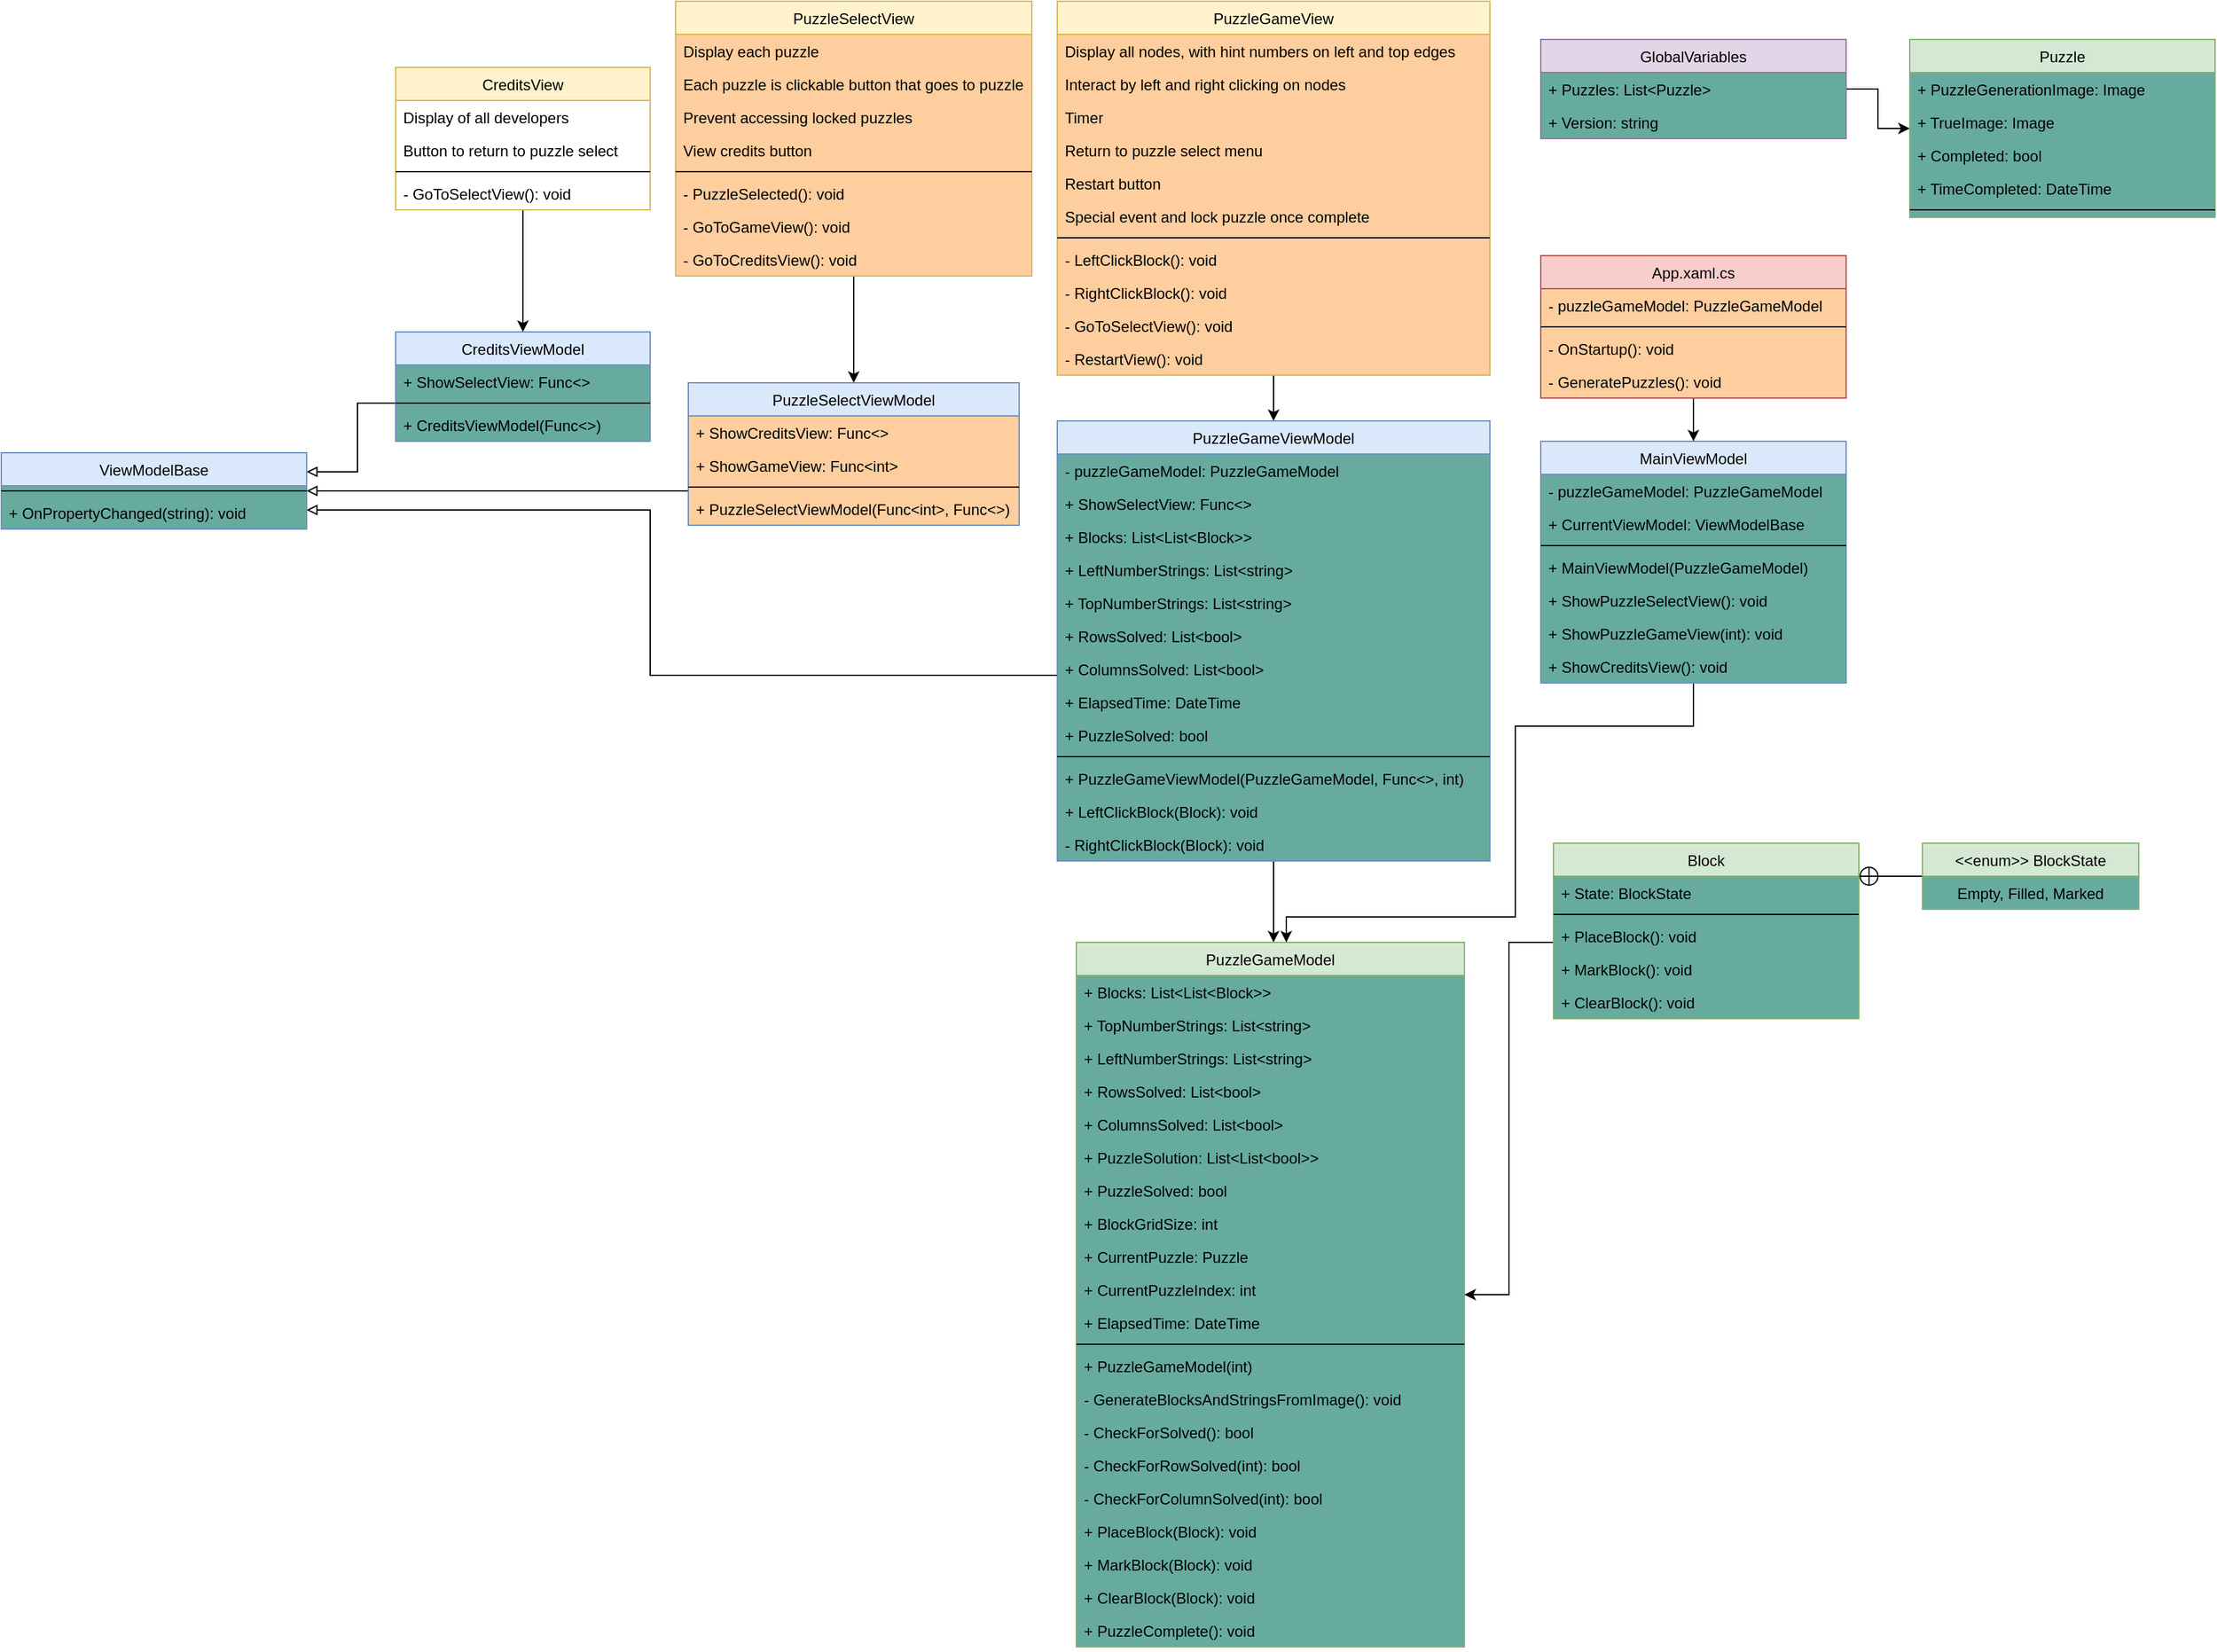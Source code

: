 <mxfile version="14.1.8" type="device"><diagram id="C5RBs43oDa-KdzZeNtuy" name="Page-1"><mxGraphModel dx="2822" dy="833" grid="1" gridSize="10" guides="1" tooltips="1" connect="1" arrows="1" fold="1" page="1" pageScale="1" pageWidth="1400" pageHeight="850" math="0" shadow="0"><root><mxCell id="WIyWlLk6GJQsqaUBKTNV-0"/><mxCell id="WIyWlLk6GJQsqaUBKTNV-1" parent="WIyWlLk6GJQsqaUBKTNV-0"/><mxCell id="A2Olrte9TeR_grcELRQv-78" style="edgeStyle=orthogonalEdgeStyle;rounded=0;orthogonalLoop=1;jettySize=auto;html=1;endArrow=classic;endFill=1;fontColor=#000000;" parent="WIyWlLk6GJQsqaUBKTNV-1" source="zkfFHV4jXpPFQw0GAbJ--17" target="A2Olrte9TeR_grcELRQv-28" edge="1"><mxGeometry relative="1" as="geometry"/></mxCell><mxCell id="zkfFHV4jXpPFQw0GAbJ--17" value="PuzzleSelectView" style="swimlane;fontStyle=0;align=center;verticalAlign=top;childLayout=stackLayout;horizontal=1;startSize=26;horizontalStack=0;resizeParent=1;resizeLast=0;collapsible=1;marginBottom=0;rounded=0;shadow=0;strokeWidth=1;fillColor=#fff2cc;strokeColor=#d6b656;swimlaneFillColor=#FFCE9F;fontColor=#000000;" parent="WIyWlLk6GJQsqaUBKTNV-1" vertex="1"><mxGeometry x="260" y="10" width="280" height="216" as="geometry"><mxRectangle x="550" y="140" width="160" height="26" as="alternateBounds"/></mxGeometry></mxCell><mxCell id="A2Olrte9TeR_grcELRQv-19" value="Display each puzzle" style="text;align=left;verticalAlign=top;spacingLeft=4;spacingRight=4;overflow=hidden;rotatable=0;points=[[0,0.5],[1,0.5]];portConstraint=eastwest;rounded=0;shadow=0;html=0;fontColor=#000000;" parent="zkfFHV4jXpPFQw0GAbJ--17" vertex="1"><mxGeometry y="26" width="280" height="26" as="geometry"/></mxCell><mxCell id="zkfFHV4jXpPFQw0GAbJ--22" value="Each puzzle is clickable button that goes to puzzle" style="text;align=left;verticalAlign=top;spacingLeft=4;spacingRight=4;overflow=hidden;rotatable=0;points=[[0,0.5],[1,0.5]];portConstraint=eastwest;rounded=0;shadow=0;html=0;fontColor=#000000;" parent="zkfFHV4jXpPFQw0GAbJ--17" vertex="1"><mxGeometry y="52" width="280" height="26" as="geometry"/></mxCell><mxCell id="A2Olrte9TeR_grcELRQv-10" value="Prevent accessing locked puzzles" style="text;align=left;verticalAlign=top;spacingLeft=4;spacingRight=4;overflow=hidden;rotatable=0;points=[[0,0.5],[1,0.5]];portConstraint=eastwest;rounded=0;shadow=0;html=0;fontColor=#000000;" parent="zkfFHV4jXpPFQw0GAbJ--17" vertex="1"><mxGeometry y="78" width="280" height="26" as="geometry"/></mxCell><mxCell id="A2Olrte9TeR_grcELRQv-9" value="View credits button" style="text;align=left;verticalAlign=top;spacingLeft=4;spacingRight=4;overflow=hidden;rotatable=0;points=[[0,0.5],[1,0.5]];portConstraint=eastwest;rounded=0;shadow=0;html=0;fontColor=#000000;" parent="zkfFHV4jXpPFQw0GAbJ--17" vertex="1"><mxGeometry y="104" width="280" height="26" as="geometry"/></mxCell><mxCell id="zkfFHV4jXpPFQw0GAbJ--23" value="" style="line;html=1;strokeWidth=1;align=left;verticalAlign=middle;spacingTop=-1;spacingLeft=3;spacingRight=3;rotatable=0;labelPosition=right;points=[];portConstraint=eastwest;fontColor=#000000;" parent="zkfFHV4jXpPFQw0GAbJ--17" vertex="1"><mxGeometry y="130" width="280" height="8" as="geometry"/></mxCell><mxCell id="A2Olrte9TeR_grcELRQv-31" value="- PuzzleSelected(): void" style="text;align=left;verticalAlign=top;spacingLeft=4;spacingRight=4;overflow=hidden;rotatable=0;points=[[0,0.5],[1,0.5]];portConstraint=eastwest;rounded=0;shadow=0;html=0;fontColor=#000000;" parent="zkfFHV4jXpPFQw0GAbJ--17" vertex="1"><mxGeometry y="138" width="280" height="26" as="geometry"/></mxCell><mxCell id="FOwEq_T3VrUJt2BuHE4M-60" value="- GoToGameView(): void" style="text;align=left;verticalAlign=top;spacingLeft=4;spacingRight=4;overflow=hidden;rotatable=0;points=[[0,0.5],[1,0.5]];portConstraint=eastwest;rounded=0;shadow=0;html=0;fontColor=#000000;" parent="zkfFHV4jXpPFQw0GAbJ--17" vertex="1"><mxGeometry y="164" width="280" height="26" as="geometry"/></mxCell><mxCell id="FOwEq_T3VrUJt2BuHE4M-59" value="- GoToCreditsView(): void" style="text;align=left;verticalAlign=top;spacingLeft=4;spacingRight=4;overflow=hidden;rotatable=0;points=[[0,0.5],[1,0.5]];portConstraint=eastwest;rounded=0;shadow=0;html=0;fontColor=#000000;" parent="zkfFHV4jXpPFQw0GAbJ--17" vertex="1"><mxGeometry y="190" width="280" height="26" as="geometry"/></mxCell><mxCell id="FOwEq_T3VrUJt2BuHE4M-18" style="edgeStyle=orthogonalEdgeStyle;rounded=0;orthogonalLoop=1;jettySize=auto;html=1;entryX=1;entryY=0.25;entryDx=0;entryDy=0;endArrow=block;endFill=0;" parent="WIyWlLk6GJQsqaUBKTNV-1" source="A2Olrte9TeR_grcELRQv-0" target="FOwEq_T3VrUJt2BuHE4M-5" edge="1"><mxGeometry relative="1" as="geometry"><Array as="points"><mxPoint x="10" y="326"/><mxPoint x="10" y="380"/></Array></mxGeometry></mxCell><mxCell id="A2Olrte9TeR_grcELRQv-0" value="CreditsViewModel" style="swimlane;fontStyle=0;align=center;verticalAlign=top;childLayout=stackLayout;horizontal=1;startSize=26;horizontalStack=0;resizeParent=1;resizeLast=0;collapsible=1;marginBottom=0;rounded=0;shadow=0;strokeWidth=1;fillColor=#dae8fc;strokeColor=#6c8ebf;swimlaneFillColor=#67AB9F;fontColor=#000000;" parent="WIyWlLk6GJQsqaUBKTNV-1" vertex="1"><mxGeometry x="40" y="270" width="200" height="86" as="geometry"><mxRectangle x="550" y="140" width="160" height="26" as="alternateBounds"/></mxGeometry></mxCell><mxCell id="FOwEq_T3VrUJt2BuHE4M-63" value="+ ShowSelectView: Func&lt;&gt;" style="text;align=left;verticalAlign=top;spacingLeft=4;spacingRight=4;overflow=hidden;rotatable=0;points=[[0,0.5],[1,0.5]];portConstraint=eastwest;rounded=0;shadow=0;html=0;fontColor=#000000;" parent="A2Olrte9TeR_grcELRQv-0" vertex="1"><mxGeometry y="26" width="200" height="26" as="geometry"/></mxCell><mxCell id="A2Olrte9TeR_grcELRQv-6" value="" style="line;html=1;strokeWidth=1;align=left;verticalAlign=middle;spacingTop=-1;spacingLeft=3;spacingRight=3;rotatable=0;labelPosition=right;points=[];portConstraint=eastwest;fontColor=#000000;" parent="A2Olrte9TeR_grcELRQv-0" vertex="1"><mxGeometry y="52" width="200" height="8" as="geometry"/></mxCell><mxCell id="FOwEq_T3VrUJt2BuHE4M-41" value="+ CreditsViewModel(Func&lt;&gt;)" style="text;align=left;verticalAlign=top;spacingLeft=4;spacingRight=4;overflow=hidden;rotatable=0;points=[[0,0.5],[1,0.5]];portConstraint=eastwest;rounded=0;shadow=0;html=0;fontColor=#000000;" parent="A2Olrte9TeR_grcELRQv-0" vertex="1"><mxGeometry y="60" width="200" height="26" as="geometry"/></mxCell><mxCell id="A2Olrte9TeR_grcELRQv-77" style="edgeStyle=orthogonalEdgeStyle;rounded=0;orthogonalLoop=1;jettySize=auto;html=1;endArrow=classic;endFill=1;fontColor=#000000;" parent="WIyWlLk6GJQsqaUBKTNV-1" source="A2Olrte9TeR_grcELRQv-12" target="A2Olrte9TeR_grcELRQv-0" edge="1"><mxGeometry relative="1" as="geometry"/></mxCell><mxCell id="A2Olrte9TeR_grcELRQv-12" value="CreditsView" style="swimlane;fontStyle=0;align=center;verticalAlign=top;childLayout=stackLayout;horizontal=1;startSize=26;horizontalStack=0;resizeParent=1;resizeLast=0;collapsible=1;marginBottom=0;rounded=0;shadow=0;strokeWidth=1;fillColor=#fff2cc;strokeColor=#d6b656;swimlaneFillColor=#FFFFFF;fontColor=#000000;" parent="WIyWlLk6GJQsqaUBKTNV-1" vertex="1"><mxGeometry x="40" y="62" width="200" height="112" as="geometry"><mxRectangle x="550" y="140" width="160" height="26" as="alternateBounds"/></mxGeometry></mxCell><mxCell id="A2Olrte9TeR_grcELRQv-18" value="Display of all developers" style="text;align=left;verticalAlign=top;spacingLeft=4;spacingRight=4;overflow=hidden;rotatable=0;points=[[0,0.5],[1,0.5]];portConstraint=eastwest;rounded=0;shadow=0;html=0;fontColor=#000000;" parent="A2Olrte9TeR_grcELRQv-12" vertex="1"><mxGeometry y="26" width="200" height="26" as="geometry"/></mxCell><mxCell id="A2Olrte9TeR_grcELRQv-13" value="Button to return to puzzle select" style="text;align=left;verticalAlign=top;spacingLeft=4;spacingRight=4;overflow=hidden;rotatable=0;points=[[0,0.5],[1,0.5]];portConstraint=eastwest;rounded=0;shadow=0;html=0;fontColor=#000000;" parent="A2Olrte9TeR_grcELRQv-12" vertex="1"><mxGeometry y="52" width="200" height="26" as="geometry"/></mxCell><mxCell id="A2Olrte9TeR_grcELRQv-17" value="" style="line;html=1;strokeWidth=1;align=left;verticalAlign=middle;spacingTop=-1;spacingLeft=3;spacingRight=3;rotatable=0;labelPosition=right;points=[];portConstraint=eastwest;fontColor=#000000;" parent="A2Olrte9TeR_grcELRQv-12" vertex="1"><mxGeometry y="78" width="200" height="8" as="geometry"/></mxCell><mxCell id="FOwEq_T3VrUJt2BuHE4M-58" value="- GoToSelectView(): void" style="text;align=left;verticalAlign=top;spacingLeft=4;spacingRight=4;overflow=hidden;rotatable=0;points=[[0,0.5],[1,0.5]];portConstraint=eastwest;rounded=0;shadow=0;html=0;fontColor=#000000;" parent="A2Olrte9TeR_grcELRQv-12" vertex="1"><mxGeometry y="86" width="200" height="26" as="geometry"/></mxCell><mxCell id="A2Olrte9TeR_grcELRQv-74" style="edgeStyle=orthogonalEdgeStyle;rounded=0;orthogonalLoop=1;jettySize=auto;html=1;endArrow=classic;endFill=1;fontColor=#000000;" parent="WIyWlLk6GJQsqaUBKTNV-1" source="A2Olrte9TeR_grcELRQv-20" target="A2Olrte9TeR_grcELRQv-34" edge="1"><mxGeometry relative="1" as="geometry"><Array as="points"><mxPoint x="730" y="320"/><mxPoint x="730" y="320"/></Array></mxGeometry></mxCell><mxCell id="A2Olrte9TeR_grcELRQv-20" value="PuzzleGameView" style="swimlane;fontStyle=0;align=center;verticalAlign=top;childLayout=stackLayout;horizontal=1;startSize=26;horizontalStack=0;resizeParent=1;resizeLast=0;collapsible=1;marginBottom=0;rounded=0;shadow=0;strokeWidth=1;fillColor=#fff2cc;strokeColor=#d6b656;swimlaneFillColor=#FFCE9F;fontColor=#000000;" parent="WIyWlLk6GJQsqaUBKTNV-1" vertex="1"><mxGeometry x="560" y="10" width="340" height="294" as="geometry"><mxRectangle x="550" y="140" width="160" height="26" as="alternateBounds"/></mxGeometry></mxCell><mxCell id="A2Olrte9TeR_grcELRQv-21" value="Display all nodes, with hint numbers on left and top edges" style="text;align=left;verticalAlign=top;spacingLeft=4;spacingRight=4;overflow=hidden;rotatable=0;points=[[0,0.5],[1,0.5]];portConstraint=eastwest;rounded=0;shadow=0;html=0;fontColor=#000000;" parent="A2Olrte9TeR_grcELRQv-20" vertex="1"><mxGeometry y="26" width="340" height="26" as="geometry"/></mxCell><mxCell id="A2Olrte9TeR_grcELRQv-22" value="Interact by left and right clicking on nodes" style="text;align=left;verticalAlign=top;spacingLeft=4;spacingRight=4;overflow=hidden;rotatable=0;points=[[0,0.5],[1,0.5]];portConstraint=eastwest;rounded=0;shadow=0;html=0;fontColor=#000000;" parent="A2Olrte9TeR_grcELRQv-20" vertex="1"><mxGeometry y="52" width="340" height="26" as="geometry"/></mxCell><mxCell id="A2Olrte9TeR_grcELRQv-23" value="Timer" style="text;align=left;verticalAlign=top;spacingLeft=4;spacingRight=4;overflow=hidden;rotatable=0;points=[[0,0.5],[1,0.5]];portConstraint=eastwest;rounded=0;shadow=0;html=0;fontColor=#000000;" parent="A2Olrte9TeR_grcELRQv-20" vertex="1"><mxGeometry y="78" width="340" height="26" as="geometry"/></mxCell><mxCell id="A2Olrte9TeR_grcELRQv-24" value="Return to puzzle select menu" style="text;align=left;verticalAlign=top;spacingLeft=4;spacingRight=4;overflow=hidden;rotatable=0;points=[[0,0.5],[1,0.5]];portConstraint=eastwest;rounded=0;shadow=0;html=0;fontColor=#000000;" parent="A2Olrte9TeR_grcELRQv-20" vertex="1"><mxGeometry y="104" width="340" height="26" as="geometry"/></mxCell><mxCell id="A2Olrte9TeR_grcELRQv-25" value="Restart button" style="text;align=left;verticalAlign=top;spacingLeft=4;spacingRight=4;overflow=hidden;rotatable=0;points=[[0,0.5],[1,0.5]];portConstraint=eastwest;rounded=0;shadow=0;html=0;fontColor=#000000;" parent="A2Olrte9TeR_grcELRQv-20" vertex="1"><mxGeometry y="130" width="340" height="26" as="geometry"/></mxCell><mxCell id="A2Olrte9TeR_grcELRQv-27" value="Special event and lock puzzle once complete" style="text;align=left;verticalAlign=top;spacingLeft=4;spacingRight=4;overflow=hidden;rotatable=0;points=[[0,0.5],[1,0.5]];portConstraint=eastwest;rounded=0;shadow=0;html=0;fontColor=#000000;" parent="A2Olrte9TeR_grcELRQv-20" vertex="1"><mxGeometry y="156" width="340" height="26" as="geometry"/></mxCell><mxCell id="A2Olrte9TeR_grcELRQv-26" value="" style="line;html=1;strokeWidth=1;align=left;verticalAlign=middle;spacingTop=-1;spacingLeft=3;spacingRight=3;rotatable=0;labelPosition=right;points=[];portConstraint=eastwest;fontColor=#000000;" parent="A2Olrte9TeR_grcELRQv-20" vertex="1"><mxGeometry y="182" width="340" height="8" as="geometry"/></mxCell><mxCell id="A2Olrte9TeR_grcELRQv-47" value="- LeftClickBlock(): void" style="text;align=left;verticalAlign=top;spacingLeft=4;spacingRight=4;overflow=hidden;rotatable=0;points=[[0,0.5],[1,0.5]];portConstraint=eastwest;rounded=0;shadow=0;html=0;fontColor=#000000;" parent="A2Olrte9TeR_grcELRQv-20" vertex="1"><mxGeometry y="190" width="340" height="26" as="geometry"/></mxCell><mxCell id="A2Olrte9TeR_grcELRQv-48" value="- RightClickBlock(): void" style="text;align=left;verticalAlign=top;spacingLeft=4;spacingRight=4;overflow=hidden;rotatable=0;points=[[0,0.5],[1,0.5]];portConstraint=eastwest;rounded=0;shadow=0;html=0;fontColor=#000000;" parent="A2Olrte9TeR_grcELRQv-20" vertex="1"><mxGeometry y="216" width="340" height="26" as="geometry"/></mxCell><mxCell id="FOwEq_T3VrUJt2BuHE4M-61" value="- GoToSelectView(): void" style="text;align=left;verticalAlign=top;spacingLeft=4;spacingRight=4;overflow=hidden;rotatable=0;points=[[0,0.5],[1,0.5]];portConstraint=eastwest;rounded=0;shadow=0;html=0;fontColor=#000000;" parent="A2Olrte9TeR_grcELRQv-20" vertex="1"><mxGeometry y="242" width="340" height="26" as="geometry"/></mxCell><mxCell id="FOwEq_T3VrUJt2BuHE4M-62" value="- RestartView(): void" style="text;align=left;verticalAlign=top;spacingLeft=4;spacingRight=4;overflow=hidden;rotatable=0;points=[[0,0.5],[1,0.5]];portConstraint=eastwest;rounded=0;shadow=0;html=0;fontColor=#000000;" parent="A2Olrte9TeR_grcELRQv-20" vertex="1"><mxGeometry y="268" width="340" height="26" as="geometry"/></mxCell><mxCell id="FOwEq_T3VrUJt2BuHE4M-15" style="edgeStyle=orthogonalEdgeStyle;rounded=0;orthogonalLoop=1;jettySize=auto;html=1;endArrow=block;endFill=0;" parent="WIyWlLk6GJQsqaUBKTNV-1" source="A2Olrte9TeR_grcELRQv-28" target="FOwEq_T3VrUJt2BuHE4M-5" edge="1"><mxGeometry relative="1" as="geometry"><Array as="points"><mxPoint x="180" y="395"/><mxPoint x="180" y="395"/></Array></mxGeometry></mxCell><mxCell id="A2Olrte9TeR_grcELRQv-28" value="PuzzleSelectViewModel" style="swimlane;fontStyle=0;align=center;verticalAlign=top;childLayout=stackLayout;horizontal=1;startSize=26;horizontalStack=0;resizeParent=1;resizeLast=0;collapsible=1;marginBottom=0;rounded=0;shadow=0;strokeWidth=1;fillColor=#dae8fc;strokeColor=#6c8ebf;swimlaneFillColor=#FFCE9F;fontColor=#000000;" parent="WIyWlLk6GJQsqaUBKTNV-1" vertex="1"><mxGeometry x="270" y="310" width="260" height="112" as="geometry"><mxRectangle x="550" y="140" width="160" height="26" as="alternateBounds"/></mxGeometry></mxCell><mxCell id="FOwEq_T3VrUJt2BuHE4M-65" value="+ ShowCreditsView: Func&lt;&gt;" style="text;align=left;verticalAlign=top;spacingLeft=4;spacingRight=4;overflow=hidden;rotatable=0;points=[[0,0.5],[1,0.5]];portConstraint=eastwest;rounded=0;shadow=0;html=0;fontColor=#000000;" parent="A2Olrte9TeR_grcELRQv-28" vertex="1"><mxGeometry y="26" width="260" height="26" as="geometry"/></mxCell><mxCell id="FOwEq_T3VrUJt2BuHE4M-64" value="+ ShowGameView: Func&lt;int&gt;" style="text;align=left;verticalAlign=top;spacingLeft=4;spacingRight=4;overflow=hidden;rotatable=0;points=[[0,0.5],[1,0.5]];portConstraint=eastwest;rounded=0;shadow=0;html=0;fontColor=#000000;" parent="A2Olrte9TeR_grcELRQv-28" vertex="1"><mxGeometry y="52" width="260" height="26" as="geometry"/></mxCell><mxCell id="A2Olrte9TeR_grcELRQv-30" value="" style="line;html=1;strokeWidth=1;align=left;verticalAlign=middle;spacingTop=-1;spacingLeft=3;spacingRight=3;rotatable=0;labelPosition=right;points=[];portConstraint=eastwest;fontColor=#000000;" parent="A2Olrte9TeR_grcELRQv-28" vertex="1"><mxGeometry y="78" width="260" height="8" as="geometry"/></mxCell><mxCell id="FOwEq_T3VrUJt2BuHE4M-27" value="+ PuzzleSelectViewModel(Func&lt;int&gt;, Func&lt;&gt;)" style="text;align=left;verticalAlign=top;spacingLeft=4;spacingRight=4;overflow=hidden;rotatable=0;points=[[0,0.5],[1,0.5]];portConstraint=eastwest;rounded=0;shadow=0;html=0;fontColor=#000000;" parent="A2Olrte9TeR_grcELRQv-28" vertex="1"><mxGeometry y="86" width="260" height="26" as="geometry"/></mxCell><mxCell id="A2Olrte9TeR_grcELRQv-75" style="edgeStyle=orthogonalEdgeStyle;rounded=0;orthogonalLoop=1;jettySize=auto;html=1;endArrow=classic;endFill=1;fontColor=#000000;" parent="WIyWlLk6GJQsqaUBKTNV-1" source="A2Olrte9TeR_grcELRQv-34" target="A2Olrte9TeR_grcELRQv-41" edge="1"><mxGeometry relative="1" as="geometry"><Array as="points"><mxPoint x="728" y="640"/><mxPoint x="728" y="640"/></Array></mxGeometry></mxCell><mxCell id="FOwEq_T3VrUJt2BuHE4M-17" style="edgeStyle=orthogonalEdgeStyle;rounded=0;orthogonalLoop=1;jettySize=auto;html=1;endArrow=block;endFill=0;" parent="WIyWlLk6GJQsqaUBKTNV-1" source="A2Olrte9TeR_grcELRQv-34" target="FOwEq_T3VrUJt2BuHE4M-5" edge="1"><mxGeometry relative="1" as="geometry"><mxPoint x="190" y="420" as="targetPoint"/><Array as="points"><mxPoint x="240" y="540"/><mxPoint x="240" y="410"/></Array></mxGeometry></mxCell><mxCell id="A2Olrte9TeR_grcELRQv-34" value="PuzzleGameViewModel" style="swimlane;fontStyle=0;align=center;verticalAlign=top;childLayout=stackLayout;horizontal=1;startSize=26;horizontalStack=0;resizeParent=1;resizeLast=0;collapsible=1;marginBottom=0;rounded=0;shadow=0;strokeWidth=1;fillColor=#dae8fc;strokeColor=#6c8ebf;swimlaneFillColor=#67AB9F;fontColor=#000000;" parent="WIyWlLk6GJQsqaUBKTNV-1" vertex="1"><mxGeometry x="560" y="340" width="340" height="346" as="geometry"><mxRectangle x="550" y="140" width="160" height="26" as="alternateBounds"/></mxGeometry></mxCell><mxCell id="FOwEq_T3VrUJt2BuHE4M-77" value="- puzzleGameModel: PuzzleGameModel" style="text;align=left;verticalAlign=top;spacingLeft=4;spacingRight=4;overflow=hidden;rotatable=0;points=[[0,0.5],[1,0.5]];portConstraint=eastwest;rounded=0;shadow=0;html=0;fontColor=#000000;" parent="A2Olrte9TeR_grcELRQv-34" vertex="1"><mxGeometry y="26" width="340" height="26" as="geometry"/></mxCell><mxCell id="FOwEq_T3VrUJt2BuHE4M-74" value="+ ShowSelectView: Func&lt;&gt;" style="text;align=left;verticalAlign=top;spacingLeft=4;spacingRight=4;overflow=hidden;rotatable=0;points=[[0,0.5],[1,0.5]];portConstraint=eastwest;rounded=0;shadow=0;html=0;fontColor=#000000;" parent="A2Olrte9TeR_grcELRQv-34" vertex="1"><mxGeometry y="52" width="340" height="26" as="geometry"/></mxCell><mxCell id="A2Olrte9TeR_grcELRQv-40" value="+ Blocks: List&lt;List&lt;Block&gt;&gt;" style="text;align=left;verticalAlign=top;spacingLeft=4;spacingRight=4;overflow=hidden;rotatable=0;points=[[0,0.5],[1,0.5]];portConstraint=eastwest;rounded=0;shadow=0;html=0;fontColor=#000000;" parent="A2Olrte9TeR_grcELRQv-34" vertex="1"><mxGeometry y="78" width="340" height="26" as="geometry"/></mxCell><mxCell id="FOwEq_T3VrUJt2BuHE4M-85" value="+ LeftNumberStrings: List&lt;string&gt;" style="text;align=left;verticalAlign=top;spacingLeft=4;spacingRight=4;overflow=hidden;rotatable=0;points=[[0,0.5],[1,0.5]];portConstraint=eastwest;rounded=0;shadow=0;html=0;fontColor=#000000;" parent="A2Olrte9TeR_grcELRQv-34" vertex="1"><mxGeometry y="104" width="340" height="26" as="geometry"/></mxCell><mxCell id="FOwEq_T3VrUJt2BuHE4M-84" value="+ TopNumberStrings: List&lt;string&gt;" style="text;align=left;verticalAlign=top;spacingLeft=4;spacingRight=4;overflow=hidden;rotatable=0;points=[[0,0.5],[1,0.5]];portConstraint=eastwest;rounded=0;shadow=0;html=0;fontColor=#000000;" parent="A2Olrte9TeR_grcELRQv-34" vertex="1"><mxGeometry y="130" width="340" height="26" as="geometry"/></mxCell><mxCell id="FOwEq_T3VrUJt2BuHE4M-88" value="+ RowsSolved: List&lt;bool&gt;" style="text;align=left;verticalAlign=top;spacingLeft=4;spacingRight=4;overflow=hidden;rotatable=0;points=[[0,0.5],[1,0.5]];portConstraint=eastwest;rounded=0;shadow=0;html=0;fontColor=#000000;" parent="A2Olrte9TeR_grcELRQv-34" vertex="1"><mxGeometry y="156" width="340" height="26" as="geometry"/></mxCell><mxCell id="FOwEq_T3VrUJt2BuHE4M-89" value="+ ColumnsSolved: List&lt;bool&gt;" style="text;align=left;verticalAlign=top;spacingLeft=4;spacingRight=4;overflow=hidden;rotatable=0;points=[[0,0.5],[1,0.5]];portConstraint=eastwest;rounded=0;shadow=0;html=0;fontColor=#000000;" parent="A2Olrte9TeR_grcELRQv-34" vertex="1"><mxGeometry y="182" width="340" height="26" as="geometry"/></mxCell><mxCell id="A2Olrte9TeR_grcELRQv-35" value="+ ElapsedTime: DateTime" style="text;align=left;verticalAlign=top;spacingLeft=4;spacingRight=4;overflow=hidden;rotatable=0;points=[[0,0.5],[1,0.5]];portConstraint=eastwest;rounded=0;shadow=0;html=0;fontColor=#000000;" parent="A2Olrte9TeR_grcELRQv-34" vertex="1"><mxGeometry y="208" width="340" height="26" as="geometry"/></mxCell><mxCell id="A2Olrte9TeR_grcELRQv-37" value="+ PuzzleSolved: bool" style="text;align=left;verticalAlign=top;spacingLeft=4;spacingRight=4;overflow=hidden;rotatable=0;points=[[0,0.5],[1,0.5]];portConstraint=eastwest;rounded=0;shadow=0;html=0;fontColor=#000000;" parent="A2Olrte9TeR_grcELRQv-34" vertex="1"><mxGeometry y="234" width="340" height="26" as="geometry"/></mxCell><mxCell id="A2Olrte9TeR_grcELRQv-38" value="" style="line;html=1;strokeWidth=1;align=left;verticalAlign=middle;spacingTop=-1;spacingLeft=3;spacingRight=3;rotatable=0;labelPosition=right;points=[];portConstraint=eastwest;fontColor=#000000;" parent="A2Olrte9TeR_grcELRQv-34" vertex="1"><mxGeometry y="260" width="340" height="8" as="geometry"/></mxCell><mxCell id="FOwEq_T3VrUJt2BuHE4M-3" value="+ PuzzleGameViewModel(PuzzleGameModel, Func&lt;&gt;, int)" style="text;align=left;verticalAlign=top;spacingLeft=4;spacingRight=4;overflow=hidden;rotatable=0;points=[[0,0.5],[1,0.5]];portConstraint=eastwest;rounded=0;shadow=0;html=0;fontColor=#000000;" parent="A2Olrte9TeR_grcELRQv-34" vertex="1"><mxGeometry y="268" width="340" height="26" as="geometry"/></mxCell><mxCell id="FOwEq_T3VrUJt2BuHE4M-31" value="+ LeftClickBlock(Block): void" style="text;align=left;verticalAlign=top;spacingLeft=4;spacingRight=4;overflow=hidden;rotatable=0;points=[[0,0.5],[1,0.5]];portConstraint=eastwest;rounded=0;shadow=0;html=0;fontColor=#000000;" parent="A2Olrte9TeR_grcELRQv-34" vertex="1"><mxGeometry y="294" width="340" height="26" as="geometry"/></mxCell><mxCell id="FOwEq_T3VrUJt2BuHE4M-4" value="- RightClickBlock(Block): void" style="text;align=left;verticalAlign=top;spacingLeft=4;spacingRight=4;overflow=hidden;rotatable=0;points=[[0,0.5],[1,0.5]];portConstraint=eastwest;rounded=0;shadow=0;html=0;fontColor=#000000;" parent="A2Olrte9TeR_grcELRQv-34" vertex="1"><mxGeometry y="320" width="340" height="26" as="geometry"/></mxCell><mxCell id="A2Olrte9TeR_grcELRQv-41" value="PuzzleGameModel" style="swimlane;fontStyle=0;align=center;verticalAlign=top;childLayout=stackLayout;horizontal=1;startSize=26;horizontalStack=0;resizeParent=1;resizeLast=0;collapsible=1;marginBottom=0;rounded=0;shadow=0;strokeWidth=1;fillColor=#d5e8d4;strokeColor=#82b366;swimlaneFillColor=#67AB9F;fontColor=#000000;" parent="WIyWlLk6GJQsqaUBKTNV-1" vertex="1"><mxGeometry x="575" y="750" width="305" height="554" as="geometry"><mxRectangle x="550" y="140" width="160" height="26" as="alternateBounds"/></mxGeometry></mxCell><mxCell id="A2Olrte9TeR_grcELRQv-42" value="+ Blocks: List&lt;List&lt;Block&gt;&gt;" style="text;align=left;verticalAlign=top;spacingLeft=4;spacingRight=4;overflow=hidden;rotatable=0;points=[[0,0.5],[1,0.5]];portConstraint=eastwest;rounded=0;shadow=0;html=0;fontColor=#000000;" parent="A2Olrte9TeR_grcELRQv-41" vertex="1"><mxGeometry y="26" width="305" height="26" as="geometry"/></mxCell><mxCell id="FOwEq_T3VrUJt2BuHE4M-87" value="+ TopNumberStrings: List&lt;string&gt;" style="text;align=left;verticalAlign=top;spacingLeft=4;spacingRight=4;overflow=hidden;rotatable=0;points=[[0,0.5],[1,0.5]];portConstraint=eastwest;rounded=0;shadow=0;html=0;fontColor=#000000;" parent="A2Olrte9TeR_grcELRQv-41" vertex="1"><mxGeometry y="52" width="305" height="26" as="geometry"/></mxCell><mxCell id="FOwEq_T3VrUJt2BuHE4M-86" value="+ LeftNumberStrings: List&lt;string&gt;" style="text;align=left;verticalAlign=top;spacingLeft=4;spacingRight=4;overflow=hidden;rotatable=0;points=[[0,0.5],[1,0.5]];portConstraint=eastwest;rounded=0;shadow=0;html=0;fontColor=#000000;" parent="A2Olrte9TeR_grcELRQv-41" vertex="1"><mxGeometry y="78" width="305" height="26" as="geometry"/></mxCell><mxCell id="FOwEq_T3VrUJt2BuHE4M-90" value="+ RowsSolved: List&lt;bool&gt;" style="text;align=left;verticalAlign=top;spacingLeft=4;spacingRight=4;overflow=hidden;rotatable=0;points=[[0,0.5],[1,0.5]];portConstraint=eastwest;rounded=0;shadow=0;html=0;fontColor=#000000;" parent="A2Olrte9TeR_grcELRQv-41" vertex="1"><mxGeometry y="104" width="305" height="26" as="geometry"/></mxCell><mxCell id="FOwEq_T3VrUJt2BuHE4M-91" value="+ ColumnsSolved: List&lt;bool&gt;" style="text;align=left;verticalAlign=top;spacingLeft=4;spacingRight=4;overflow=hidden;rotatable=0;points=[[0,0.5],[1,0.5]];portConstraint=eastwest;rounded=0;shadow=0;html=0;fontColor=#000000;" parent="A2Olrte9TeR_grcELRQv-41" vertex="1"><mxGeometry y="130" width="305" height="26" as="geometry"/></mxCell><mxCell id="A2Olrte9TeR_grcELRQv-61" value="+ PuzzleSolution: List&lt;List&lt;bool&gt;&gt;" style="text;align=left;verticalAlign=top;spacingLeft=4;spacingRight=4;overflow=hidden;rotatable=0;points=[[0,0.5],[1,0.5]];portConstraint=eastwest;rounded=0;shadow=0;html=0;fontColor=#000000;" parent="A2Olrte9TeR_grcELRQv-41" vertex="1"><mxGeometry y="156" width="305" height="26" as="geometry"/></mxCell><mxCell id="FOwEq_T3VrUJt2BuHE4M-92" value="+ PuzzleSolved: bool" style="text;align=left;verticalAlign=top;spacingLeft=4;spacingRight=4;overflow=hidden;rotatable=0;points=[[0,0.5],[1,0.5]];portConstraint=eastwest;rounded=0;shadow=0;html=0;fontColor=#000000;" parent="A2Olrte9TeR_grcELRQv-41" vertex="1"><mxGeometry y="182" width="305" height="26" as="geometry"/></mxCell><mxCell id="A2Olrte9TeR_grcELRQv-51" value="+ BlockGridSize: int" style="text;align=left;verticalAlign=top;spacingLeft=4;spacingRight=4;overflow=hidden;rotatable=0;points=[[0,0.5],[1,0.5]];portConstraint=eastwest;rounded=0;shadow=0;html=0;fontColor=#000000;" parent="A2Olrte9TeR_grcELRQv-41" vertex="1"><mxGeometry y="208" width="305" height="26" as="geometry"/></mxCell><mxCell id="FOwEq_T3VrUJt2BuHE4M-78" value="+ CurrentPuzzle: Puzzle" style="text;align=left;verticalAlign=top;spacingLeft=4;spacingRight=4;overflow=hidden;rotatable=0;points=[[0,0.5],[1,0.5]];portConstraint=eastwest;rounded=0;shadow=0;html=0;fontColor=#000000;" parent="A2Olrte9TeR_grcELRQv-41" vertex="1"><mxGeometry y="234" width="305" height="26" as="geometry"/></mxCell><mxCell id="FOwEq_T3VrUJt2BuHE4M-79" value="+ CurrentPuzzleIndex: int" style="text;align=left;verticalAlign=top;spacingLeft=4;spacingRight=4;overflow=hidden;rotatable=0;points=[[0,0.5],[1,0.5]];portConstraint=eastwest;rounded=0;shadow=0;html=0;fontColor=#000000;" parent="A2Olrte9TeR_grcELRQv-41" vertex="1"><mxGeometry y="260" width="305" height="26" as="geometry"/></mxCell><mxCell id="A2Olrte9TeR_grcELRQv-43" value="+ ElapsedTime: DateTime" style="text;align=left;verticalAlign=top;spacingLeft=4;spacingRight=4;overflow=hidden;rotatable=0;points=[[0,0.5],[1,0.5]];portConstraint=eastwest;rounded=0;shadow=0;html=0;fontColor=#000000;" parent="A2Olrte9TeR_grcELRQv-41" vertex="1"><mxGeometry y="286" width="305" height="26" as="geometry"/></mxCell><mxCell id="A2Olrte9TeR_grcELRQv-46" value="" style="line;html=1;strokeWidth=1;align=left;verticalAlign=middle;spacingTop=-1;spacingLeft=3;spacingRight=3;rotatable=0;labelPosition=right;points=[];portConstraint=eastwest;fontColor=#000000;" parent="A2Olrte9TeR_grcELRQv-41" vertex="1"><mxGeometry y="312" width="305" height="8" as="geometry"/></mxCell><mxCell id="AUk5v7FLitavYDwH9Q0L-10" value="+ PuzzleGameModel(int)" style="text;align=left;verticalAlign=top;spacingLeft=4;spacingRight=4;overflow=hidden;rotatable=0;points=[[0,0.5],[1,0.5]];portConstraint=eastwest;rounded=0;shadow=0;html=0;fontColor=#000000;" parent="A2Olrte9TeR_grcELRQv-41" vertex="1"><mxGeometry y="320" width="305" height="26" as="geometry"/></mxCell><mxCell id="A2Olrte9TeR_grcELRQv-50" value="- GenerateBlocksAndStringsFromImage(): void" style="text;align=left;verticalAlign=top;spacingLeft=4;spacingRight=4;overflow=hidden;rotatable=0;points=[[0,0.5],[1,0.5]];portConstraint=eastwest;rounded=0;shadow=0;html=0;fontColor=#000000;" parent="A2Olrte9TeR_grcELRQv-41" vertex="1"><mxGeometry y="346" width="305" height="26" as="geometry"/></mxCell><mxCell id="A2Olrte9TeR_grcELRQv-53" value="- CheckForSolved(): bool" style="text;align=left;verticalAlign=top;spacingLeft=4;spacingRight=4;overflow=hidden;rotatable=0;points=[[0,0.5],[1,0.5]];portConstraint=eastwest;rounded=0;shadow=0;html=0;fontColor=#000000;" parent="A2Olrte9TeR_grcELRQv-41" vertex="1"><mxGeometry y="372" width="305" height="26" as="geometry"/></mxCell><mxCell id="FOwEq_T3VrUJt2BuHE4M-93" value="- CheckForRowSolved(int): bool" style="text;align=left;verticalAlign=top;spacingLeft=4;spacingRight=4;overflow=hidden;rotatable=0;points=[[0,0.5],[1,0.5]];portConstraint=eastwest;rounded=0;shadow=0;html=0;fontColor=#000000;" parent="A2Olrte9TeR_grcELRQv-41" vertex="1"><mxGeometry y="398" width="305" height="26" as="geometry"/></mxCell><mxCell id="FOwEq_T3VrUJt2BuHE4M-94" value="- CheckForColumnSolved(int): bool" style="text;align=left;verticalAlign=top;spacingLeft=4;spacingRight=4;overflow=hidden;rotatable=0;points=[[0,0.5],[1,0.5]];portConstraint=eastwest;rounded=0;shadow=0;html=0;fontColor=#000000;" parent="A2Olrte9TeR_grcELRQv-41" vertex="1"><mxGeometry y="424" width="305" height="26" as="geometry"/></mxCell><mxCell id="FOwEq_T3VrUJt2BuHE4M-80" value="+ PlaceBlock(Block): void" style="text;align=left;verticalAlign=top;spacingLeft=4;spacingRight=4;overflow=hidden;rotatable=0;points=[[0,0.5],[1,0.5]];portConstraint=eastwest;rounded=0;shadow=0;html=0;fontColor=#000000;" parent="A2Olrte9TeR_grcELRQv-41" vertex="1"><mxGeometry y="450" width="305" height="26" as="geometry"/></mxCell><mxCell id="FOwEq_T3VrUJt2BuHE4M-81" value="+ MarkBlock(Block): void" style="text;align=left;verticalAlign=top;spacingLeft=4;spacingRight=4;overflow=hidden;rotatable=0;points=[[0,0.5],[1,0.5]];portConstraint=eastwest;rounded=0;shadow=0;html=0;fontColor=#000000;" parent="A2Olrte9TeR_grcELRQv-41" vertex="1"><mxGeometry y="476" width="305" height="26" as="geometry"/></mxCell><mxCell id="FOwEq_T3VrUJt2BuHE4M-82" value="+ ClearBlock(Block): void" style="text;align=left;verticalAlign=top;spacingLeft=4;spacingRight=4;overflow=hidden;rotatable=0;points=[[0,0.5],[1,0.5]];portConstraint=eastwest;rounded=0;shadow=0;html=0;fontColor=#000000;" parent="A2Olrte9TeR_grcELRQv-41" vertex="1"><mxGeometry y="502" width="305" height="26" as="geometry"/></mxCell><mxCell id="FOwEq_T3VrUJt2BuHE4M-83" value="+ PuzzleComplete(): void" style="text;align=left;verticalAlign=top;spacingLeft=4;spacingRight=4;overflow=hidden;rotatable=0;points=[[0,0.5],[1,0.5]];portConstraint=eastwest;rounded=0;shadow=0;html=0;fontColor=#000000;" parent="A2Olrte9TeR_grcELRQv-41" vertex="1"><mxGeometry y="528" width="305" height="26" as="geometry"/></mxCell><mxCell id="A2Olrte9TeR_grcELRQv-72" style="edgeStyle=orthogonalEdgeStyle;rounded=0;orthogonalLoop=1;jettySize=auto;html=1;endArrow=classic;endFill=1;fontColor=#000000;" parent="WIyWlLk6GJQsqaUBKTNV-1" source="A2Olrte9TeR_grcELRQv-54" target="A2Olrte9TeR_grcELRQv-41" edge="1"><mxGeometry relative="1" as="geometry"><Array as="points"><mxPoint x="915" y="750"/><mxPoint x="915" y="1027"/></Array></mxGeometry></mxCell><mxCell id="A2Olrte9TeR_grcELRQv-54" value="Block" style="swimlane;fontStyle=0;align=center;verticalAlign=top;childLayout=stackLayout;horizontal=1;startSize=26;horizontalStack=0;resizeParent=1;resizeLast=0;collapsible=1;marginBottom=0;rounded=0;shadow=0;strokeWidth=1;fillColor=#d5e8d4;strokeColor=#82b366;swimlaneFillColor=#67AB9F;fontColor=#000000;" parent="WIyWlLk6GJQsqaUBKTNV-1" vertex="1"><mxGeometry x="950" y="672" width="240" height="138" as="geometry"><mxRectangle x="550" y="140" width="160" height="26" as="alternateBounds"/></mxGeometry></mxCell><mxCell id="A2Olrte9TeR_grcELRQv-62" value="+ State: BlockState" style="text;align=left;verticalAlign=top;spacingLeft=4;spacingRight=4;overflow=hidden;rotatable=0;points=[[0,0.5],[1,0.5]];portConstraint=eastwest;rounded=0;shadow=0;html=0;fontColor=#000000;" parent="A2Olrte9TeR_grcELRQv-54" vertex="1"><mxGeometry y="26" width="240" height="26" as="geometry"/></mxCell><mxCell id="A2Olrte9TeR_grcELRQv-58" value="" style="line;html=1;strokeWidth=1;align=left;verticalAlign=middle;spacingTop=-1;spacingLeft=3;spacingRight=3;rotatable=0;labelPosition=right;points=[];portConstraint=eastwest;fontColor=#000000;" parent="A2Olrte9TeR_grcELRQv-54" vertex="1"><mxGeometry y="52" width="240" height="8" as="geometry"/></mxCell><mxCell id="A2Olrte9TeR_grcELRQv-69" value="+ PlaceBlock(): void" style="text;align=left;verticalAlign=top;spacingLeft=4;spacingRight=4;overflow=hidden;rotatable=0;points=[[0,0.5],[1,0.5]];portConstraint=eastwest;rounded=0;shadow=0;html=0;fontColor=#000000;" parent="A2Olrte9TeR_grcELRQv-54" vertex="1"><mxGeometry y="60" width="240" height="26" as="geometry"/></mxCell><mxCell id="A2Olrte9TeR_grcELRQv-70" value="+ MarkBlock(): void" style="text;align=left;verticalAlign=top;spacingLeft=4;spacingRight=4;overflow=hidden;rotatable=0;points=[[0,0.5],[1,0.5]];portConstraint=eastwest;rounded=0;shadow=0;html=0;fontColor=#000000;" parent="A2Olrte9TeR_grcELRQv-54" vertex="1"><mxGeometry y="86" width="240" height="26" as="geometry"/></mxCell><mxCell id="A2Olrte9TeR_grcELRQv-71" value="+ ClearBlock(): void" style="text;align=left;verticalAlign=top;spacingLeft=4;spacingRight=4;overflow=hidden;rotatable=0;points=[[0,0.5],[1,0.5]];portConstraint=eastwest;rounded=0;shadow=0;html=0;fontColor=#000000;" parent="A2Olrte9TeR_grcELRQv-54" vertex="1"><mxGeometry y="112" width="240" height="26" as="geometry"/></mxCell><mxCell id="A2Olrte9TeR_grcELRQv-68" style="edgeStyle=orthogonalEdgeStyle;rounded=0;orthogonalLoop=1;jettySize=auto;html=1;endArrow=circlePlus;endFill=0;fontColor=#000000;" parent="WIyWlLk6GJQsqaUBKTNV-1" source="A2Olrte9TeR_grcELRQv-63" target="A2Olrte9TeR_grcELRQv-54" edge="1"><mxGeometry relative="1" as="geometry"><Array as="points"><mxPoint x="1140" y="698"/><mxPoint x="1140" y="698"/></Array></mxGeometry></mxCell><mxCell id="A2Olrte9TeR_grcELRQv-63" value="&lt;&lt;enum&gt;&gt; BlockState" style="swimlane;fontStyle=0;align=center;verticalAlign=top;childLayout=stackLayout;horizontal=1;startSize=26;horizontalStack=0;resizeParent=1;resizeLast=0;collapsible=1;marginBottom=0;rounded=0;shadow=0;strokeWidth=1;fillColor=#d5e8d4;strokeColor=#82b366;swimlaneFillColor=#67AB9F;fontColor=#000000;" parent="WIyWlLk6GJQsqaUBKTNV-1" vertex="1"><mxGeometry x="1240" y="672" width="170" height="52" as="geometry"><mxRectangle x="550" y="140" width="160" height="26" as="alternateBounds"/></mxGeometry></mxCell><mxCell id="A2Olrte9TeR_grcELRQv-64" value="Empty, Filled, Marked" style="text;align=center;verticalAlign=top;spacingLeft=4;spacingRight=4;overflow=hidden;rotatable=0;points=[[0,0.5],[1,0.5]];portConstraint=eastwest;rounded=0;shadow=0;html=0;imageAlign=center;fontColor=#000000;" parent="A2Olrte9TeR_grcELRQv-63" vertex="1"><mxGeometry y="26" width="170" height="26" as="geometry"/></mxCell><mxCell id="FOwEq_T3VrUJt2BuHE4M-23" style="edgeStyle=orthogonalEdgeStyle;rounded=0;orthogonalLoop=1;jettySize=auto;html=1;endArrow=classic;endFill=1;" parent="WIyWlLk6GJQsqaUBKTNV-1" source="AUk5v7FLitavYDwH9Q0L-11" target="A2Olrte9TeR_grcELRQv-41" edge="1"><mxGeometry relative="1" as="geometry"><Array as="points"><mxPoint x="1060" y="580"/><mxPoint x="920" y="580"/><mxPoint x="920" y="730"/><mxPoint x="740" y="730"/></Array></mxGeometry></mxCell><mxCell id="AUk5v7FLitavYDwH9Q0L-11" value="MainViewModel" style="swimlane;fontStyle=0;align=center;verticalAlign=top;childLayout=stackLayout;horizontal=1;startSize=26;horizontalStack=0;resizeParent=1;resizeLast=0;collapsible=1;marginBottom=0;rounded=0;shadow=0;strokeWidth=1;fillColor=#dae8fc;strokeColor=#6c8ebf;swimlaneFillColor=#67AB9F;fontColor=#000000;" parent="WIyWlLk6GJQsqaUBKTNV-1" vertex="1"><mxGeometry x="940" y="356" width="240" height="190" as="geometry"><mxRectangle x="550" y="140" width="160" height="26" as="alternateBounds"/></mxGeometry></mxCell><mxCell id="FOwEq_T3VrUJt2BuHE4M-28" value="- puzzleGameModel: PuzzleGameModel" style="text;align=left;verticalAlign=top;spacingLeft=4;spacingRight=4;overflow=hidden;rotatable=0;points=[[0,0.5],[1,0.5]];portConstraint=eastwest;rounded=0;shadow=0;html=0;fontColor=#000000;" parent="AUk5v7FLitavYDwH9Q0L-11" vertex="1"><mxGeometry y="26" width="240" height="26" as="geometry"/></mxCell><mxCell id="AUk5v7FLitavYDwH9Q0L-16" value="+ CurrentViewModel: ViewModelBase" style="text;align=left;verticalAlign=top;spacingLeft=4;spacingRight=4;overflow=hidden;rotatable=0;points=[[0,0.5],[1,0.5]];portConstraint=eastwest;rounded=0;shadow=0;html=0;fontColor=#000000;" parent="AUk5v7FLitavYDwH9Q0L-11" vertex="1"><mxGeometry y="52" width="240" height="26" as="geometry"/></mxCell><mxCell id="AUk5v7FLitavYDwH9Q0L-17" value="" style="line;html=1;strokeWidth=1;align=left;verticalAlign=middle;spacingTop=-1;spacingLeft=3;spacingRight=3;rotatable=0;labelPosition=right;points=[];portConstraint=eastwest;fontColor=#000000;" parent="AUk5v7FLitavYDwH9Q0L-11" vertex="1"><mxGeometry y="78" width="240" height="8" as="geometry"/></mxCell><mxCell id="FOwEq_T3VrUJt2BuHE4M-29" value="+ MainViewModel(PuzzleGameModel)" style="text;align=left;verticalAlign=top;spacingLeft=4;spacingRight=4;overflow=hidden;rotatable=0;points=[[0,0.5],[1,0.5]];portConstraint=eastwest;rounded=0;shadow=0;html=0;fontColor=#000000;" parent="AUk5v7FLitavYDwH9Q0L-11" vertex="1"><mxGeometry y="86" width="240" height="26" as="geometry"/></mxCell><mxCell id="AUk5v7FLitavYDwH9Q0L-20" value="+ ShowPuzzleSelectView(): void" style="text;align=left;verticalAlign=top;spacingLeft=4;spacingRight=4;overflow=hidden;rotatable=0;points=[[0,0.5],[1,0.5]];portConstraint=eastwest;rounded=0;shadow=0;html=0;fontColor=#000000;" parent="AUk5v7FLitavYDwH9Q0L-11" vertex="1"><mxGeometry y="112" width="240" height="26" as="geometry"/></mxCell><mxCell id="AUk5v7FLitavYDwH9Q0L-21" value="+ ShowPuzzleGameView(int): void" style="text;align=left;verticalAlign=top;spacingLeft=4;spacingRight=4;overflow=hidden;rotatable=0;points=[[0,0.5],[1,0.5]];portConstraint=eastwest;rounded=0;shadow=0;html=0;fontColor=#000000;" parent="AUk5v7FLitavYDwH9Q0L-11" vertex="1"><mxGeometry y="138" width="240" height="26" as="geometry"/></mxCell><mxCell id="AUk5v7FLitavYDwH9Q0L-19" value="+ ShowCreditsView(): void" style="text;align=left;verticalAlign=top;spacingLeft=4;spacingRight=4;overflow=hidden;rotatable=0;points=[[0,0.5],[1,0.5]];portConstraint=eastwest;rounded=0;shadow=0;html=0;fontColor=#000000;" parent="AUk5v7FLitavYDwH9Q0L-11" vertex="1"><mxGeometry y="164" width="240" height="26" as="geometry"/></mxCell><mxCell id="FOwEq_T3VrUJt2BuHE4M-21" style="edgeStyle=orthogonalEdgeStyle;rounded=0;orthogonalLoop=1;jettySize=auto;html=1;endArrow=classic;endFill=1;" parent="WIyWlLk6GJQsqaUBKTNV-1" source="AUk5v7FLitavYDwH9Q0L-23" target="AUk5v7FLitavYDwH9Q0L-40" edge="1"><mxGeometry relative="1" as="geometry"/></mxCell><mxCell id="AUk5v7FLitavYDwH9Q0L-23" value="GlobalVariables" style="swimlane;fontStyle=0;align=center;verticalAlign=top;childLayout=stackLayout;horizontal=1;startSize=26;horizontalStack=0;resizeParent=1;resizeLast=0;collapsible=1;marginBottom=0;rounded=0;shadow=0;strokeWidth=1;fillColor=#e1d5e7;strokeColor=#9673a6;swimlaneFillColor=#67AB9F;fontColor=#000000;" parent="WIyWlLk6GJQsqaUBKTNV-1" vertex="1"><mxGeometry x="940" y="40" width="240" height="78" as="geometry"><mxRectangle x="550" y="140" width="160" height="26" as="alternateBounds"/></mxGeometry></mxCell><mxCell id="AUk5v7FLitavYDwH9Q0L-24" value="+ Puzzles: List&lt;Puzzle&gt;" style="text;align=left;verticalAlign=top;spacingLeft=4;spacingRight=4;overflow=hidden;rotatable=0;points=[[0,0.5],[1,0.5]];portConstraint=eastwest;rounded=0;shadow=0;html=0;fontColor=#000000;" parent="AUk5v7FLitavYDwH9Q0L-23" vertex="1"><mxGeometry y="26" width="240" height="26" as="geometry"/></mxCell><mxCell id="FOwEq_T3VrUJt2BuHE4M-2" value="+ Version: string" style="text;align=left;verticalAlign=top;spacingLeft=4;spacingRight=4;overflow=hidden;rotatable=0;points=[[0,0.5],[1,0.5]];portConstraint=eastwest;rounded=0;shadow=0;html=0;fontColor=#000000;" parent="AUk5v7FLitavYDwH9Q0L-23" vertex="1"><mxGeometry y="52" width="240" height="26" as="geometry"/></mxCell><mxCell id="AUk5v7FLitavYDwH9Q0L-40" value="Puzzle" style="swimlane;fontStyle=0;align=center;verticalAlign=top;childLayout=stackLayout;horizontal=1;startSize=26;horizontalStack=0;resizeParent=1;resizeLast=0;collapsible=1;marginBottom=0;rounded=0;shadow=0;strokeWidth=1;fillColor=#d5e8d4;strokeColor=#82b366;swimlaneFillColor=#67AB9F;fontColor=#000000;" parent="WIyWlLk6GJQsqaUBKTNV-1" vertex="1"><mxGeometry x="1230" y="40" width="240" height="140" as="geometry"><mxRectangle x="550" y="140" width="160" height="26" as="alternateBounds"/></mxGeometry></mxCell><mxCell id="AUk5v7FLitavYDwH9Q0L-41" value="+ PuzzleGenerationImage: Image" style="text;align=left;verticalAlign=top;spacingLeft=4;spacingRight=4;overflow=hidden;rotatable=0;points=[[0,0.5],[1,0.5]];portConstraint=eastwest;rounded=0;shadow=0;html=0;fontColor=#000000;" parent="AUk5v7FLitavYDwH9Q0L-40" vertex="1"><mxGeometry y="26" width="240" height="26" as="geometry"/></mxCell><mxCell id="AUk5v7FLitavYDwH9Q0L-46" value="+ TrueImage: Image" style="text;align=left;verticalAlign=top;spacingLeft=4;spacingRight=4;overflow=hidden;rotatable=0;points=[[0,0.5],[1,0.5]];portConstraint=eastwest;rounded=0;shadow=0;html=0;fontColor=#000000;" parent="AUk5v7FLitavYDwH9Q0L-40" vertex="1"><mxGeometry y="52" width="240" height="26" as="geometry"/></mxCell><mxCell id="FOwEq_T3VrUJt2BuHE4M-0" value="+ Completed: bool" style="text;align=left;verticalAlign=top;spacingLeft=4;spacingRight=4;overflow=hidden;rotatable=0;points=[[0,0.5],[1,0.5]];portConstraint=eastwest;rounded=0;shadow=0;html=0;fontColor=#000000;" parent="AUk5v7FLitavYDwH9Q0L-40" vertex="1"><mxGeometry y="78" width="240" height="26" as="geometry"/></mxCell><mxCell id="FOwEq_T3VrUJt2BuHE4M-1" value="+ TimeCompleted: DateTime" style="text;align=left;verticalAlign=top;spacingLeft=4;spacingRight=4;overflow=hidden;rotatable=0;points=[[0,0.5],[1,0.5]];portConstraint=eastwest;rounded=0;shadow=0;html=0;fontColor=#000000;" parent="AUk5v7FLitavYDwH9Q0L-40" vertex="1"><mxGeometry y="104" width="240" height="26" as="geometry"/></mxCell><mxCell id="AUk5v7FLitavYDwH9Q0L-42" value="" style="line;html=1;strokeWidth=1;align=left;verticalAlign=middle;spacingTop=-1;spacingLeft=3;spacingRight=3;rotatable=0;labelPosition=right;points=[];portConstraint=eastwest;fontColor=#000000;" parent="AUk5v7FLitavYDwH9Q0L-40" vertex="1"><mxGeometry y="130" width="240" height="8" as="geometry"/></mxCell><mxCell id="FOwEq_T3VrUJt2BuHE4M-5" value="ViewModelBase" style="swimlane;fontStyle=0;align=center;verticalAlign=top;childLayout=stackLayout;horizontal=1;startSize=26;horizontalStack=0;resizeParent=1;resizeLast=0;collapsible=1;marginBottom=0;rounded=0;shadow=0;strokeWidth=1;fillColor=#dae8fc;strokeColor=#6c8ebf;swimlaneFillColor=#67AB9F;fontColor=#000000;" parent="WIyWlLk6GJQsqaUBKTNV-1" vertex="1"><mxGeometry x="-270" y="365" width="240" height="60" as="geometry"><mxRectangle x="550" y="140" width="160" height="26" as="alternateBounds"/></mxGeometry></mxCell><mxCell id="FOwEq_T3VrUJt2BuHE4M-11" value="" style="line;html=1;strokeWidth=1;align=left;verticalAlign=middle;spacingTop=-1;spacingLeft=3;spacingRight=3;rotatable=0;labelPosition=right;points=[];portConstraint=eastwest;fontColor=#000000;" parent="FOwEq_T3VrUJt2BuHE4M-5" vertex="1"><mxGeometry y="26" width="240" height="8" as="geometry"/></mxCell><mxCell id="FOwEq_T3VrUJt2BuHE4M-12" value="+ OnPropertyChanged(string): void" style="text;align=left;verticalAlign=top;spacingLeft=4;spacingRight=4;overflow=hidden;rotatable=0;points=[[0,0.5],[1,0.5]];portConstraint=eastwest;rounded=0;shadow=0;html=0;fontColor=#000000;" parent="FOwEq_T3VrUJt2BuHE4M-5" vertex="1"><mxGeometry y="34" width="240" height="26" as="geometry"/></mxCell><mxCell id="FOwEq_T3VrUJt2BuHE4M-57" style="edgeStyle=orthogonalEdgeStyle;rounded=0;orthogonalLoop=1;jettySize=auto;html=1;endArrow=classic;endFill=1;fontColor=#000000;" parent="WIyWlLk6GJQsqaUBKTNV-1" source="FOwEq_T3VrUJt2BuHE4M-48" target="AUk5v7FLitavYDwH9Q0L-11" edge="1"><mxGeometry relative="1" as="geometry"/></mxCell><mxCell id="FOwEq_T3VrUJt2BuHE4M-48" value="App.xaml.cs" style="swimlane;fontStyle=0;align=center;verticalAlign=top;childLayout=stackLayout;horizontal=1;startSize=26;horizontalStack=0;resizeParent=1;resizeLast=0;collapsible=1;marginBottom=0;rounded=0;shadow=0;strokeWidth=1;fillColor=#f8cecc;strokeColor=#b85450;swimlaneFillColor=#FFCE9F;fontColor=#000000;" parent="WIyWlLk6GJQsqaUBKTNV-1" vertex="1"><mxGeometry x="940" y="210" width="240" height="112" as="geometry"><mxRectangle x="550" y="140" width="160" height="26" as="alternateBounds"/></mxGeometry></mxCell><mxCell id="FOwEq_T3VrUJt2BuHE4M-54" value="- puzzleGameModel: PuzzleGameModel" style="text;align=left;verticalAlign=top;spacingLeft=4;spacingRight=4;overflow=hidden;rotatable=0;points=[[0,0.5],[1,0.5]];portConstraint=eastwest;rounded=0;shadow=0;html=0;fontColor=#000000;" parent="FOwEq_T3VrUJt2BuHE4M-48" vertex="1"><mxGeometry y="26" width="240" height="26" as="geometry"/></mxCell><mxCell id="FOwEq_T3VrUJt2BuHE4M-53" value="" style="line;html=1;strokeWidth=1;align=left;verticalAlign=middle;spacingTop=-1;spacingLeft=3;spacingRight=3;rotatable=0;labelPosition=right;points=[];portConstraint=eastwest;fontColor=#000000;" parent="FOwEq_T3VrUJt2BuHE4M-48" vertex="1"><mxGeometry y="52" width="240" height="8" as="geometry"/></mxCell><mxCell id="FOwEq_T3VrUJt2BuHE4M-55" value="- OnStartup(): void" style="text;align=left;verticalAlign=top;spacingLeft=4;spacingRight=4;overflow=hidden;rotatable=0;points=[[0,0.5],[1,0.5]];portConstraint=eastwest;rounded=0;shadow=0;html=0;fontColor=#000000;" parent="FOwEq_T3VrUJt2BuHE4M-48" vertex="1"><mxGeometry y="60" width="240" height="26" as="geometry"/></mxCell><mxCell id="FOwEq_T3VrUJt2BuHE4M-96" value="- GeneratePuzzles(): void" style="text;align=left;verticalAlign=top;spacingLeft=4;spacingRight=4;overflow=hidden;rotatable=0;points=[[0,0.5],[1,0.5]];portConstraint=eastwest;rounded=0;shadow=0;html=0;fontColor=#000000;" parent="FOwEq_T3VrUJt2BuHE4M-48" vertex="1"><mxGeometry y="86" width="240" height="26" as="geometry"/></mxCell></root></mxGraphModel></diagram></mxfile>